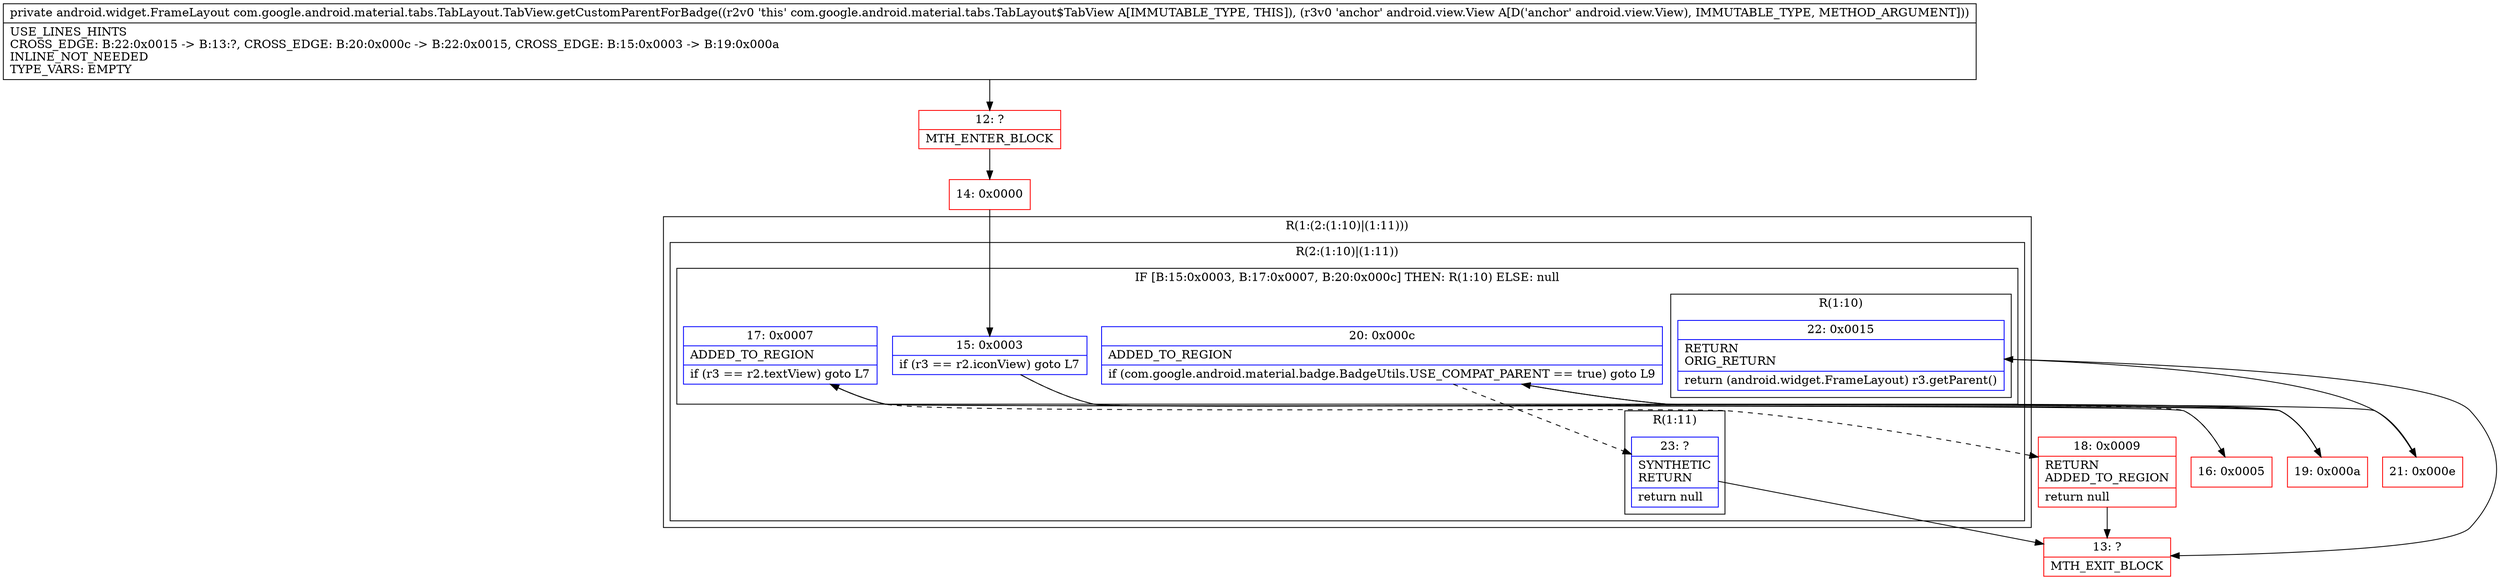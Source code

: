 digraph "CFG forcom.google.android.material.tabs.TabLayout.TabView.getCustomParentForBadge(Landroid\/view\/View;)Landroid\/widget\/FrameLayout;" {
subgraph cluster_Region_644103980 {
label = "R(1:(2:(1:10)|(1:11)))";
node [shape=record,color=blue];
subgraph cluster_Region_141603870 {
label = "R(2:(1:10)|(1:11))";
node [shape=record,color=blue];
subgraph cluster_IfRegion_2141392854 {
label = "IF [B:15:0x0003, B:17:0x0007, B:20:0x000c] THEN: R(1:10) ELSE: null";
node [shape=record,color=blue];
Node_15 [shape=record,label="{15\:\ 0x0003|if (r3 == r2.iconView) goto L7\l}"];
Node_17 [shape=record,label="{17\:\ 0x0007|ADDED_TO_REGION\l|if (r3 == r2.textView) goto L7\l}"];
Node_20 [shape=record,label="{20\:\ 0x000c|ADDED_TO_REGION\l|if (com.google.android.material.badge.BadgeUtils.USE_COMPAT_PARENT == true) goto L9\l}"];
subgraph cluster_Region_1479005523 {
label = "R(1:10)";
node [shape=record,color=blue];
Node_22 [shape=record,label="{22\:\ 0x0015|RETURN\lORIG_RETURN\l|return (android.widget.FrameLayout) r3.getParent()\l}"];
}
}
subgraph cluster_Region_1606229028 {
label = "R(1:11)";
node [shape=record,color=blue];
Node_23 [shape=record,label="{23\:\ ?|SYNTHETIC\lRETURN\l|return null\l}"];
}
}
}
Node_12 [shape=record,color=red,label="{12\:\ ?|MTH_ENTER_BLOCK\l}"];
Node_14 [shape=record,color=red,label="{14\:\ 0x0000}"];
Node_16 [shape=record,color=red,label="{16\:\ 0x0005}"];
Node_18 [shape=record,color=red,label="{18\:\ 0x0009|RETURN\lADDED_TO_REGION\l|return null\l}"];
Node_13 [shape=record,color=red,label="{13\:\ ?|MTH_EXIT_BLOCK\l}"];
Node_19 [shape=record,color=red,label="{19\:\ 0x000a}"];
Node_21 [shape=record,color=red,label="{21\:\ 0x000e}"];
MethodNode[shape=record,label="{private android.widget.FrameLayout com.google.android.material.tabs.TabLayout.TabView.getCustomParentForBadge((r2v0 'this' com.google.android.material.tabs.TabLayout$TabView A[IMMUTABLE_TYPE, THIS]), (r3v0 'anchor' android.view.View A[D('anchor' android.view.View), IMMUTABLE_TYPE, METHOD_ARGUMENT]))  | USE_LINES_HINTS\lCROSS_EDGE: B:22:0x0015 \-\> B:13:?, CROSS_EDGE: B:20:0x000c \-\> B:22:0x0015, CROSS_EDGE: B:15:0x0003 \-\> B:19:0x000a\lINLINE_NOT_NEEDED\lTYPE_VARS: EMPTY\l}"];
MethodNode -> Node_12;Node_15 -> Node_16[style=dashed];
Node_15 -> Node_19;
Node_17 -> Node_18[style=dashed];
Node_17 -> Node_19;
Node_20 -> Node_21;
Node_20 -> Node_23[style=dashed];
Node_22 -> Node_13;
Node_23 -> Node_13;
Node_12 -> Node_14;
Node_14 -> Node_15;
Node_16 -> Node_17;
Node_18 -> Node_13;
Node_19 -> Node_20;
Node_21 -> Node_22;
}

